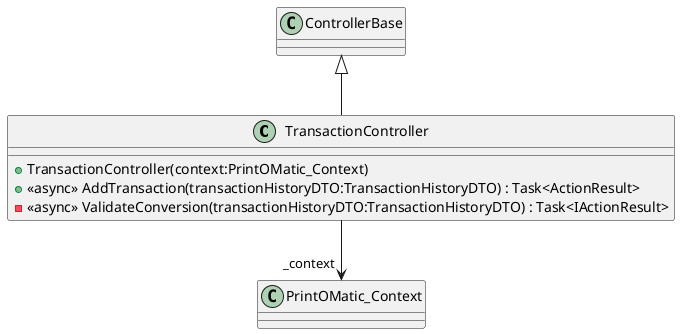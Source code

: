 @startuml
class TransactionController {
    + TransactionController(context:PrintOMatic_Context)
    + <<async>> AddTransaction(transactionHistoryDTO:TransactionHistoryDTO) : Task<ActionResult>
    - <<async>> ValidateConversion(transactionHistoryDTO:TransactionHistoryDTO) : Task<IActionResult>
}
ControllerBase <|-- TransactionController
TransactionController --> "_context" PrintOMatic_Context
@enduml
